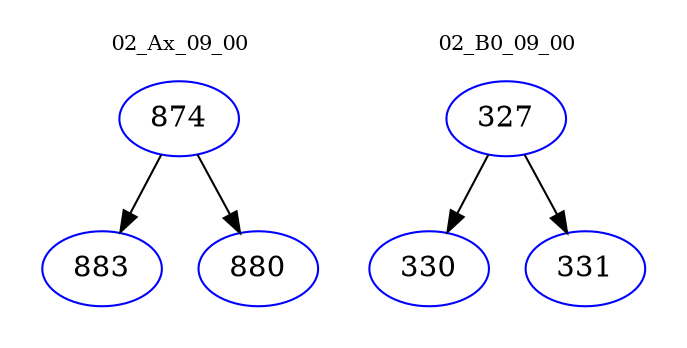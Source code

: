 digraph{
subgraph cluster_0 {
color = white
label = "02_Ax_09_00";
fontsize=10;
T0_874 [label="874", color="blue"]
T0_874 -> T0_883 [color="black"]
T0_883 [label="883", color="blue"]
T0_874 -> T0_880 [color="black"]
T0_880 [label="880", color="blue"]
}
subgraph cluster_1 {
color = white
label = "02_B0_09_00";
fontsize=10;
T1_327 [label="327", color="blue"]
T1_327 -> T1_330 [color="black"]
T1_330 [label="330", color="blue"]
T1_327 -> T1_331 [color="black"]
T1_331 [label="331", color="blue"]
}
}
